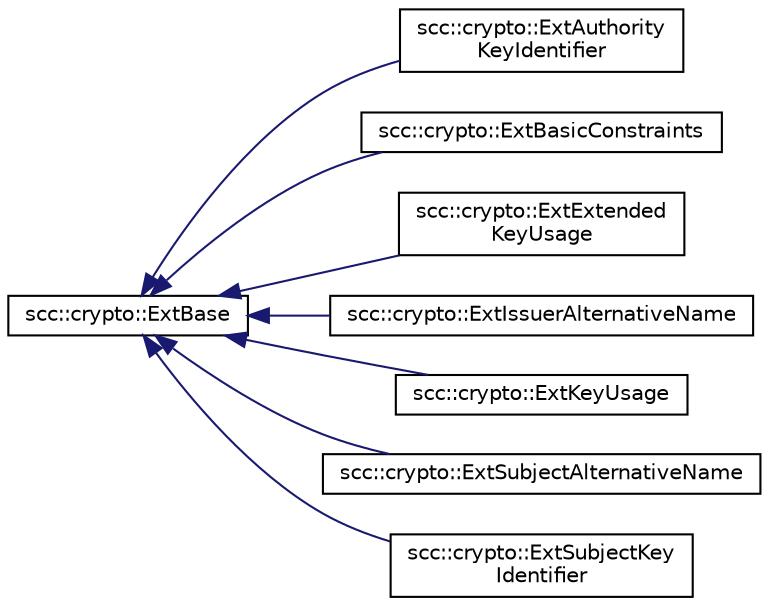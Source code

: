 digraph "Graphical Class Hierarchy"
{
 // LATEX_PDF_SIZE
  edge [fontname="Helvetica",fontsize="10",labelfontname="Helvetica",labelfontsize="10"];
  node [fontname="Helvetica",fontsize="10",shape=record];
  rankdir="LR";
  Node0 [label="scc::crypto::ExtBase",height=0.2,width=0.4,color="black", fillcolor="white", style="filled",URL="$d0/d5b/structscc_1_1crypto_1_1ExtBase.html",tooltip="X.509 extensions."];
  Node0 -> Node1 [dir="back",color="midnightblue",fontsize="10",style="solid",fontname="Helvetica"];
  Node1 [label="scc::crypto::ExtAuthority\lKeyIdentifier",height=0.2,width=0.4,color="black", fillcolor="white", style="filled",URL="$db/d35/structscc_1_1crypto_1_1ExtAuthorityKeyIdentifier.html",tooltip="Authority key identifier."];
  Node0 -> Node2 [dir="back",color="midnightblue",fontsize="10",style="solid",fontname="Helvetica"];
  Node2 [label="scc::crypto::ExtBasicConstraints",height=0.2,width=0.4,color="black", fillcolor="white", style="filled",URL="$d4/d08/structscc_1_1crypto_1_1ExtBasicConstraints.html",tooltip="Basic constraints."];
  Node0 -> Node3 [dir="back",color="midnightblue",fontsize="10",style="solid",fontname="Helvetica"];
  Node3 [label="scc::crypto::ExtExtended\lKeyUsage",height=0.2,width=0.4,color="black", fillcolor="white", style="filled",URL="$dd/d65/structscc_1_1crypto_1_1ExtExtendedKeyUsage.html",tooltip="Extended key usage."];
  Node0 -> Node4 [dir="back",color="midnightblue",fontsize="10",style="solid",fontname="Helvetica"];
  Node4 [label="scc::crypto::ExtIssuerAlternativeName",height=0.2,width=0.4,color="black", fillcolor="white", style="filled",URL="$dd/d1e/structscc_1_1crypto_1_1ExtIssuerAlternativeName.html",tooltip="Issuer alternative name."];
  Node0 -> Node5 [dir="back",color="midnightblue",fontsize="10",style="solid",fontname="Helvetica"];
  Node5 [label="scc::crypto::ExtKeyUsage",height=0.2,width=0.4,color="black", fillcolor="white", style="filled",URL="$d0/dca/structscc_1_1crypto_1_1ExtKeyUsage.html",tooltip="Key usage."];
  Node0 -> Node6 [dir="back",color="midnightblue",fontsize="10",style="solid",fontname="Helvetica"];
  Node6 [label="scc::crypto::ExtSubjectAlternativeName",height=0.2,width=0.4,color="black", fillcolor="white", style="filled",URL="$d8/d7f/structscc_1_1crypto_1_1ExtSubjectAlternativeName.html",tooltip="Subject alternative name."];
  Node0 -> Node7 [dir="back",color="midnightblue",fontsize="10",style="solid",fontname="Helvetica"];
  Node7 [label="scc::crypto::ExtSubjectKey\lIdentifier",height=0.2,width=0.4,color="black", fillcolor="white", style="filled",URL="$d6/da6/structscc_1_1crypto_1_1ExtSubjectKeyIdentifier.html",tooltip="Subject key identifier."];
}
